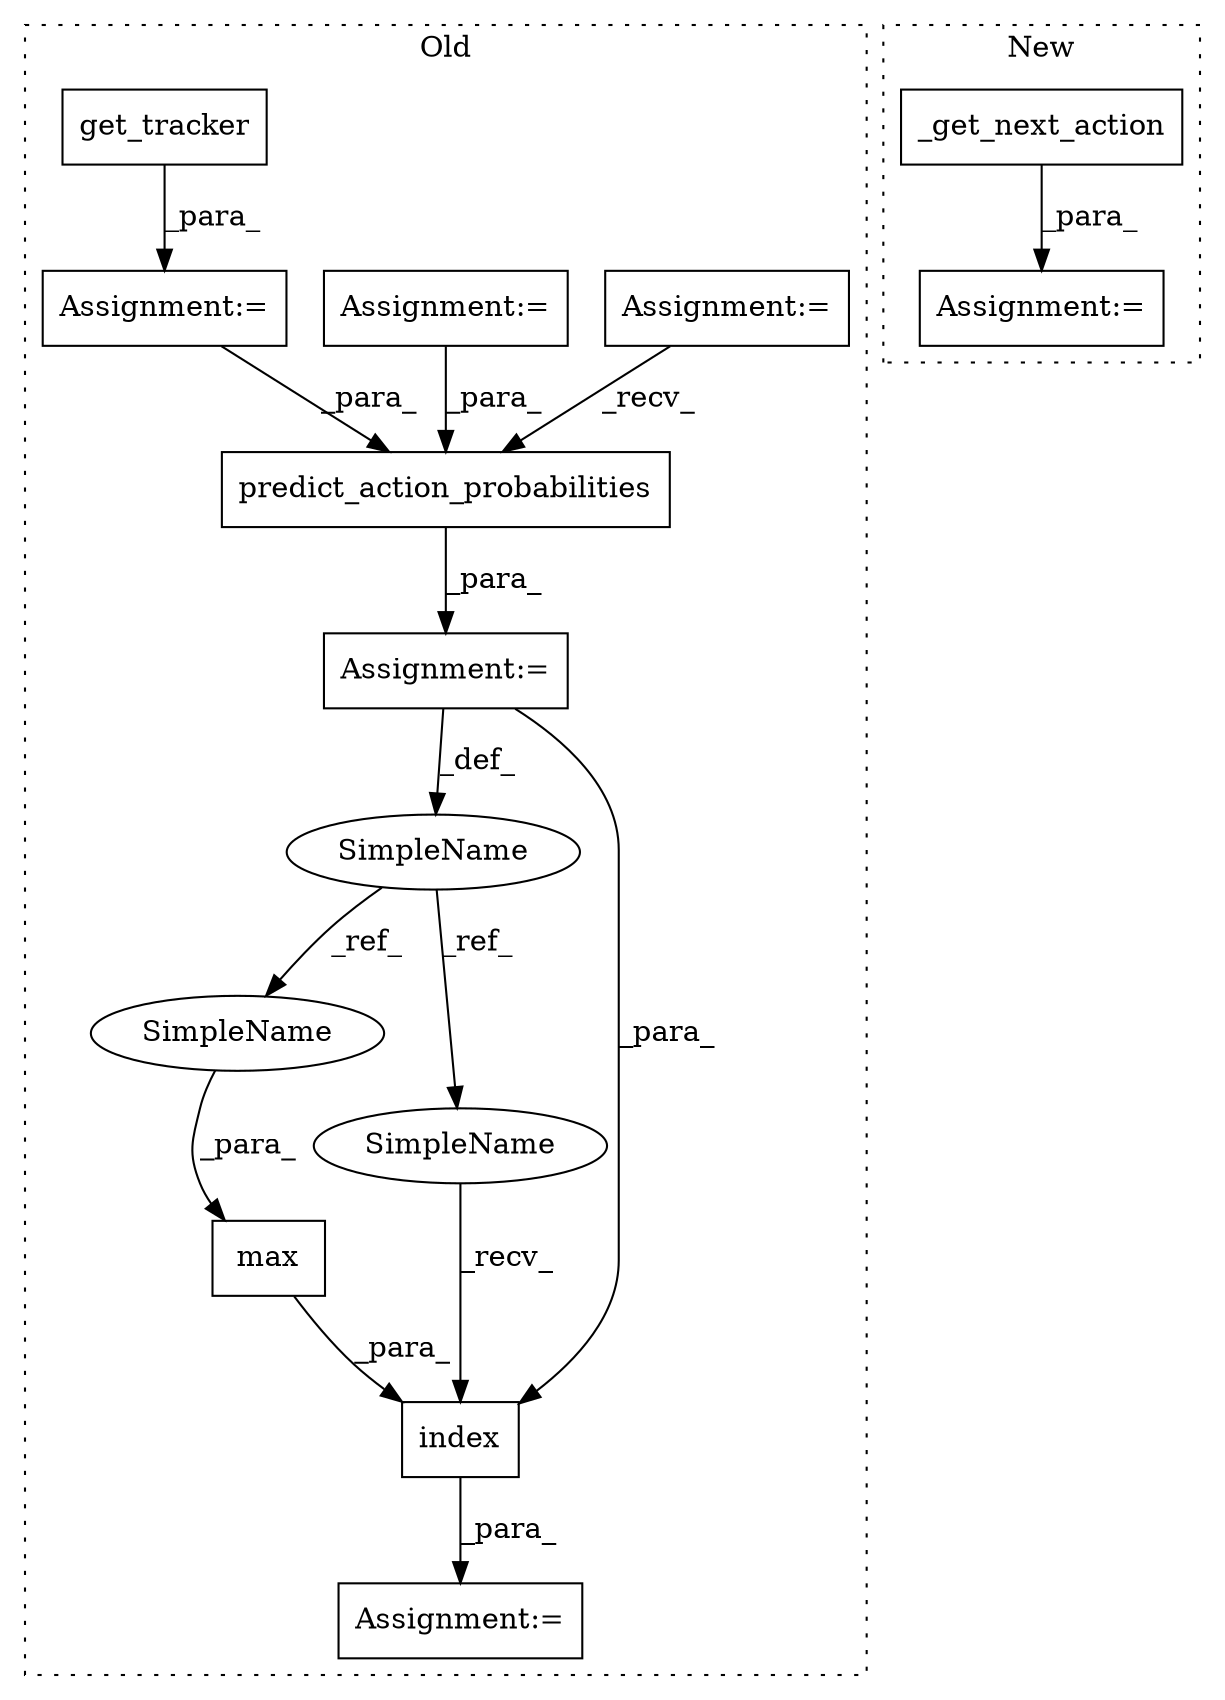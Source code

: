 digraph G {
subgraph cluster0 {
1 [label="max" a="32" s="23474,23484" l="4,1" shape="box"];
3 [label="predict_action_probabilities" a="32" s="23405,23448" l="29,1" shape="box"];
4 [label="SimpleName" a="42" s="23383" l="6" shape="ellipse"];
5 [label="index" a="32" s="23468,23485" l="6,1" shape="box"];
6 [label="Assignment:=" a="7" s="23357" l="1" shape="box"];
7 [label="Assignment:=" a="7" s="23113" l="14" shape="box"];
8 [label="Assignment:=" a="7" s="23460" l="1" shape="box"];
10 [label="Assignment:=" a="7" s="23065" l="6" shape="box"];
11 [label="Assignment:=" a="7" s="23389" l="1" shape="box"];
12 [label="get_tracker" a="32" s="23358,23376" l="12,1" shape="box"];
13 [label="SimpleName" a="42" s="23478" l="6" shape="ellipse"];
14 [label="SimpleName" a="42" s="23461" l="6" shape="ellipse"];
label = "Old";
style="dotted";
}
subgraph cluster1 {
2 [label="_get_next_action" a="32" s="24443,24496" l="17,1" shape="box"];
9 [label="Assignment:=" a="7" s="24437" l="1" shape="box"];
label = "New";
style="dotted";
}
1 -> 5 [label="_para_"];
2 -> 9 [label="_para_"];
3 -> 11 [label="_para_"];
4 -> 13 [label="_ref_"];
4 -> 14 [label="_ref_"];
5 -> 8 [label="_para_"];
6 -> 3 [label="_para_"];
7 -> 3 [label="_recv_"];
10 -> 3 [label="_para_"];
11 -> 5 [label="_para_"];
11 -> 4 [label="_def_"];
12 -> 6 [label="_para_"];
13 -> 1 [label="_para_"];
14 -> 5 [label="_recv_"];
}